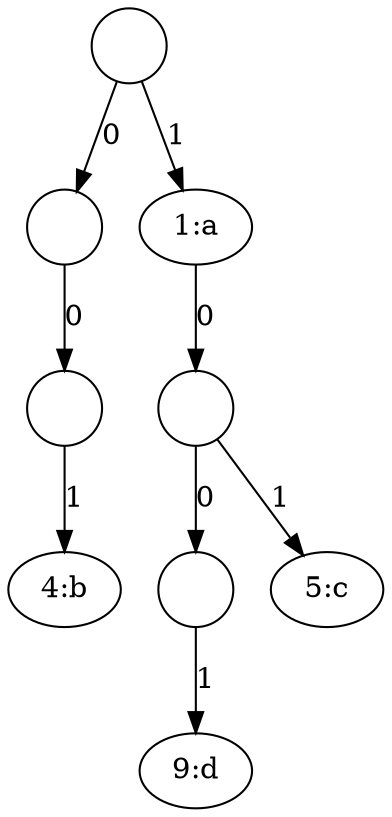 digraph G{
    margin=0;
	node[shape=circle]
	t[label=""];
	t0[label=""];
	t00[label=""];
	t001[label="4:b", shape=ellipse];
	t00->t001[label="1"]
	t0->t00[label="0"]
	t->t0[label="0"]
	t1[label="1:a", shape=ellipse];
	t10[label=""];
	t100[label=""];
	t1001[label="9:d", shape=ellipse];
	t100->t1001[label="1"]
	t10->t100[label="0"]
	t101[label="5:c", shape=ellipse];
	t10->t101[label="1"]
	t1->t10[label="0"]
	t->t1[label="1"]
}
